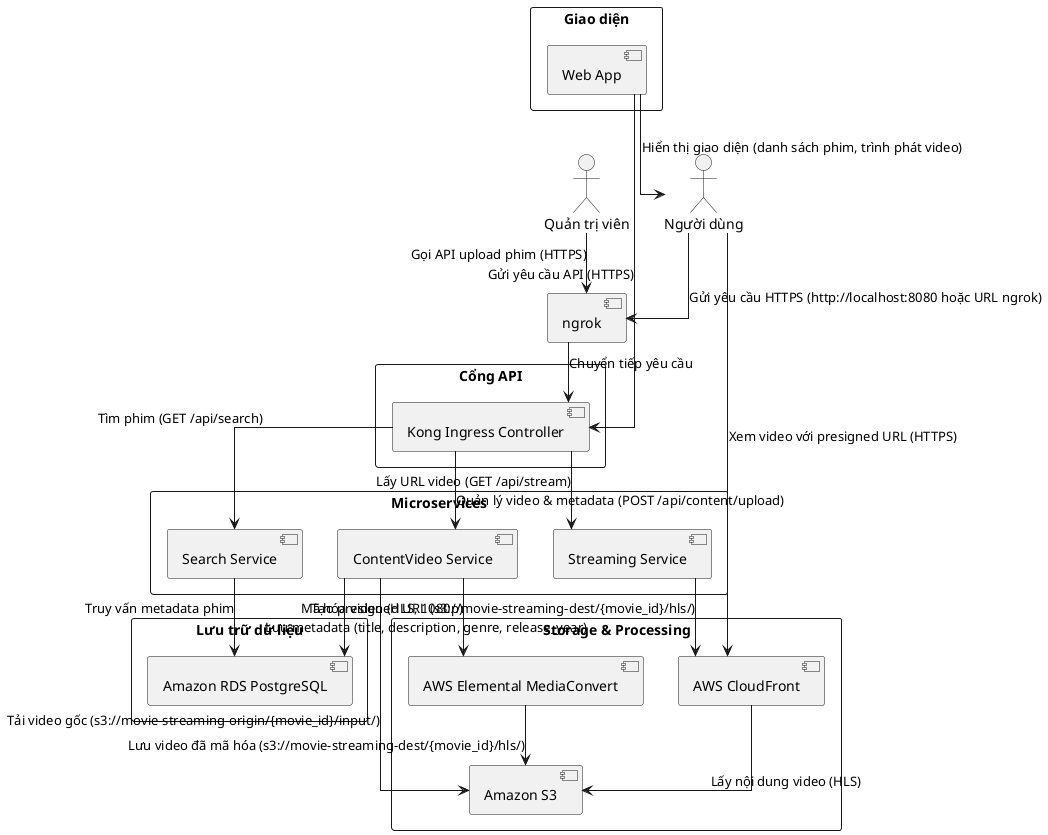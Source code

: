 @startuml
top to bottom direction
skinparam linetype ortho
skinparam packageStyle rectangle

actor "Người dùng" as NguoiDung
actor "Quản trị viên" as QuanTri

' Tầng giao tiếp Internet
[ngrok]

' Tầng cổng API
package "Cổng API" {
  [Kong Ingress Controller]
}

' Tầng giao diện
package "Giao diện" {
  [Web App]
}

' Tầng dịch vụ vi mô
package "Microservices" {
  [Search Service]
  [Streaming Service]
  [ContentVideo Service]
}

' Tầng lưu trữ dữ liệu
package "Lưu trữ dữ liệu" {
  [Amazon RDS PostgreSQL]
}

' Tầng lưu trữ và xử lý
package "Storage & Processing" {
  [Amazon S3]
  [AWS CloudFront]
  [AWS Elemental MediaConvert]
}

' === Mối quan hệ ===

' Diễn viên đến ngrok/Giao diện
NguoiDung --> [ngrok] : Gửi yêu cầu HTTPS (http://localhost:8080 hoặc URL ngrok)
QuanTri --> [ngrok] : Gọi API upload phim (HTTPS)
[ngrok] --> [Kong Ingress Controller] : Chuyển tiếp yêu cầu

' Giao diện đến Cổng API
[Web App] --> [Kong Ingress Controller] : Gửi yêu cầu API (HTTPS)

' Cổng API đến Microservices
[Kong Ingress Controller] --> [Search Service] : Tìm phim (GET /api/search)
[Kong Ingress Controller] --> [Streaming Service] : Lấy URL video (GET /api/stream)
[Kong Ingress Controller] --> [ContentVideo Service] : Quản lý video & metadata (POST /api/content/upload)

' Microservices đến Storage/Processing
[Search Service] --> [Amazon RDS PostgreSQL] : Truy vấn metadata phim
[Streaming Service] --> [AWS CloudFront] : Tạo presigned URL (s3://movie-streaming-dest/{movie_id}/hls/)
[AWS CloudFront] --> [Amazon S3] : Lấy nội dung video (HLS)
[Web App] --> NguoiDung : Hiển thị giao diện (danh sách phim, trình phát video)

NguoiDung --> [AWS CloudFront] : Xem video với presigned URL (HTTPS)

' Xử lý nội dung
[ContentVideo Service] --> [Amazon S3] : Tải video gốc (s3://movie-streaming-origin/{movie_id}/input/)
[ContentVideo Service] --> [AWS Elemental MediaConvert] : Mã hóa video (HLS, 1080p)
[AWS Elemental MediaConvert] --> [Amazon S3] : Lưu video đã mã hóa (s3://movie-streaming-dest/{movie_id}/hls/)
[ContentVideo Service] --> [Amazon RDS PostgreSQL] : Lưu metadata (title, description, genre, release_year)

@enduml